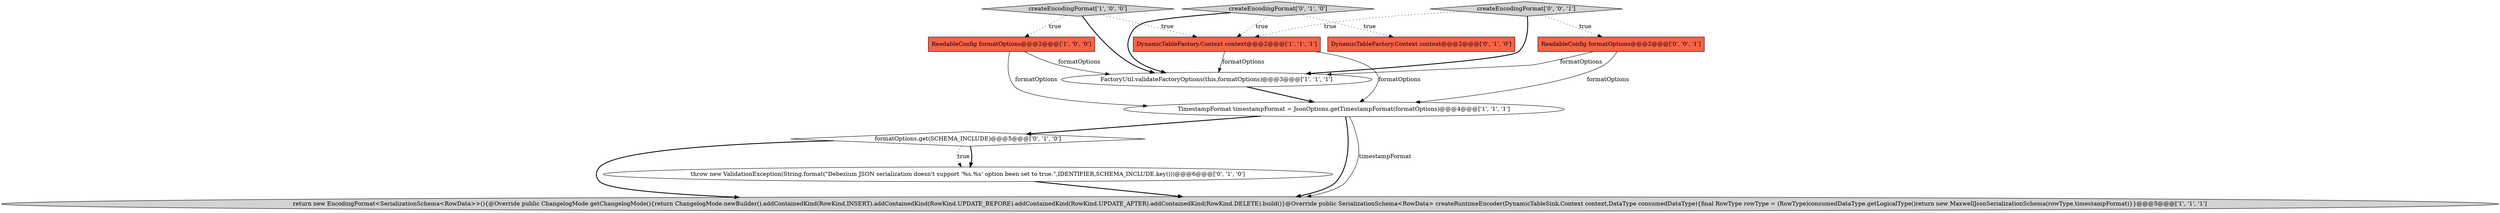 digraph {
4 [style = filled, label = "createEncodingFormat['1', '0', '0']", fillcolor = lightgray, shape = diamond image = "AAA0AAABBB1BBB"];
11 [style = filled, label = "createEncodingFormat['0', '0', '1']", fillcolor = lightgray, shape = diamond image = "AAA0AAABBB3BBB"];
2 [style = filled, label = "FactoryUtil.validateFactoryOptions(this,formatOptions)@@@3@@@['1', '1', '1']", fillcolor = white, shape = ellipse image = "AAA0AAABBB1BBB"];
3 [style = filled, label = "ReadableConfig formatOptions@@@2@@@['1', '0', '0']", fillcolor = tomato, shape = box image = "AAA0AAABBB1BBB"];
10 [style = filled, label = "ReadableConfig formatOptions@@@2@@@['0', '0', '1']", fillcolor = tomato, shape = box image = "AAA0AAABBB3BBB"];
6 [style = filled, label = "createEncodingFormat['0', '1', '0']", fillcolor = lightgray, shape = diamond image = "AAA0AAABBB2BBB"];
7 [style = filled, label = "DynamicTableFactory.Context context@@@2@@@['0', '1', '0']", fillcolor = tomato, shape = box image = "AAA0AAABBB2BBB"];
8 [style = filled, label = "formatOptions.get(SCHEMA_INCLUDE)@@@5@@@['0', '1', '0']", fillcolor = white, shape = diamond image = "AAA1AAABBB2BBB"];
5 [style = filled, label = "DynamicTableFactory.Context context@@@2@@@['1', '1', '1']", fillcolor = tomato, shape = box image = "AAA0AAABBB1BBB"];
0 [style = filled, label = "TimestampFormat timestampFormat = JsonOptions.getTimestampFormat(formatOptions)@@@4@@@['1', '1', '1']", fillcolor = white, shape = ellipse image = "AAA0AAABBB1BBB"];
9 [style = filled, label = "throw new ValidationException(String.format(\"Debezium JSON serialization doesn't support '%s.%s' option been set to true.\",IDENTIFIER,SCHEMA_INCLUDE.key()))@@@6@@@['0', '1', '0']", fillcolor = white, shape = ellipse image = "AAA1AAABBB2BBB"];
1 [style = filled, label = "return new EncodingFormat<SerializationSchema<RowData>>(){@Override public ChangelogMode getChangelogMode(){return ChangelogMode.newBuilder().addContainedKind(RowKind.INSERT).addContainedKind(RowKind.UPDATE_BEFORE).addContainedKind(RowKind.UPDATE_AFTER).addContainedKind(RowKind.DELETE).build()}@Override public SerializationSchema<RowData> createRuntimeEncoder(DynamicTableSink.Context context,DataType consumedDataType){final RowType rowType = (RowType)consumedDataType.getLogicalType()return new MaxwellJsonSerializationSchema(rowType,timestampFormat)}}@@@5@@@['1', '1', '1']", fillcolor = lightgray, shape = ellipse image = "AAA0AAABBB1BBB"];
8->9 [style = bold, label=""];
11->10 [style = dotted, label="true"];
4->3 [style = dotted, label="true"];
6->7 [style = dotted, label="true"];
8->9 [style = dotted, label="true"];
0->8 [style = bold, label=""];
0->1 [style = bold, label=""];
11->2 [style = bold, label=""];
6->2 [style = bold, label=""];
4->2 [style = bold, label=""];
3->2 [style = solid, label="formatOptions"];
8->1 [style = bold, label=""];
5->2 [style = solid, label="formatOptions"];
5->0 [style = solid, label="formatOptions"];
10->2 [style = solid, label="formatOptions"];
6->5 [style = dotted, label="true"];
0->1 [style = solid, label="timestampFormat"];
4->5 [style = dotted, label="true"];
2->0 [style = bold, label=""];
9->1 [style = bold, label=""];
3->0 [style = solid, label="formatOptions"];
11->5 [style = dotted, label="true"];
10->0 [style = solid, label="formatOptions"];
}
